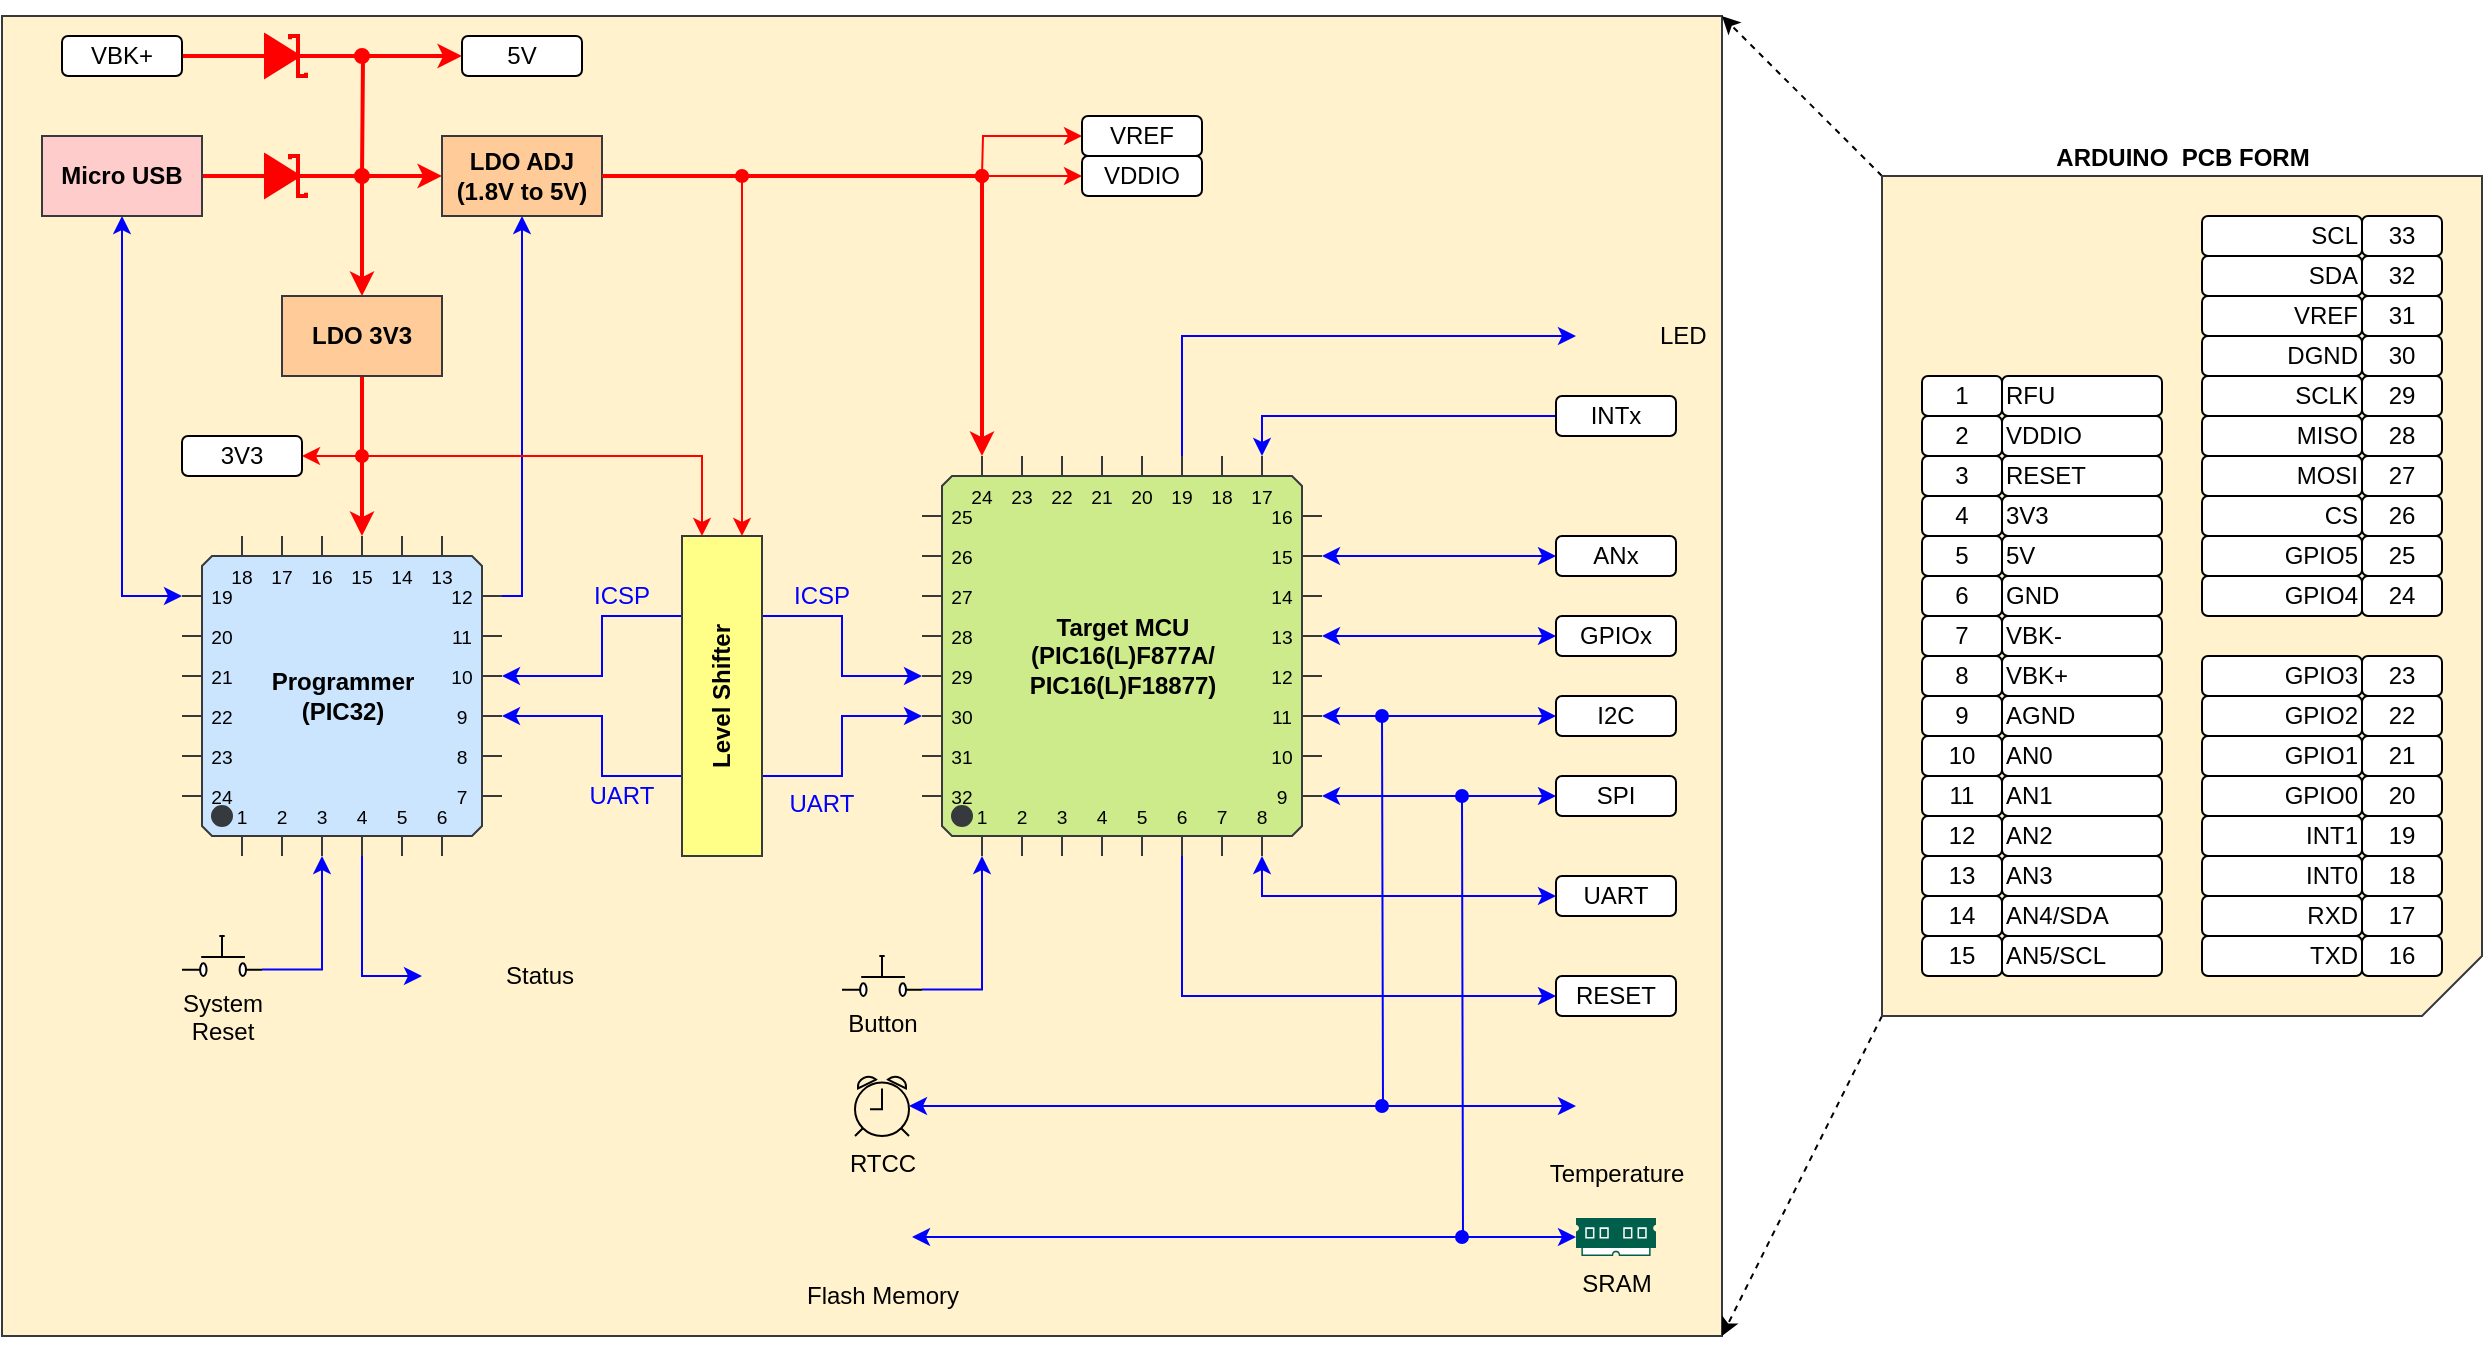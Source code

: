 <mxfile version="14.1.5" type="device"><diagram id="FAWxuf3-GDfkqZyllJHT" name="Page-1"><mxGraphModel dx="1240" dy="786" grid="1" gridSize="10" guides="1" tooltips="1" connect="1" arrows="1" fold="1" page="1" pageScale="1" pageWidth="1654" pageHeight="1169" math="0" shadow="0"><root><mxCell id="0"/><mxCell id="1" parent="0"/><mxCell id="gl0B-3WAw4lFfvfO7_5f-157" value="" style="rounded=0;whiteSpace=wrap;html=1;strokeColor=#36393d;strokeWidth=1;align=center;fillColor=#FFF2CC;" parent="1" vertex="1"><mxGeometry x="20" y="20" width="860" height="660" as="geometry"/></mxCell><mxCell id="gl0B-3WAw4lFfvfO7_5f-158" style="rounded=0;orthogonalLoop=1;jettySize=auto;html=1;exitX=1;exitY=1;exitDx=0;exitDy=0;exitPerimeter=0;entryX=1;entryY=0;entryDx=0;entryDy=0;startArrow=none;startFill=0;endArrow=classic;endFill=1;strokeWidth=1;fontColor=#000000;dashed=1;fillColor=#ffff88;" parent="1" source="gl0B-3WAw4lFfvfO7_5f-81" target="gl0B-3WAw4lFfvfO7_5f-157" edge="1"><mxGeometry relative="1" as="geometry"/></mxCell><mxCell id="gl0B-3WAw4lFfvfO7_5f-160" style="edgeStyle=none;rounded=0;orthogonalLoop=1;jettySize=auto;html=1;exitX=1;exitY=0;exitDx=0;exitDy=0;exitPerimeter=0;entryX=1;entryY=1;entryDx=0;entryDy=0;startArrow=none;startFill=0;endArrow=classic;endFill=1;strokeWidth=1;fontColor=#000000;dashed=1;fillColor=#ffff88;" parent="1" source="gl0B-3WAw4lFfvfO7_5f-81" target="gl0B-3WAw4lFfvfO7_5f-157" edge="1"><mxGeometry relative="1" as="geometry"/></mxCell><mxCell id="gl0B-3WAw4lFfvfO7_5f-81" value="&lt;b&gt;ARDUINO&amp;nbsp; PCB FORM&lt;/b&gt;" style="shape=card;html=1;align=center;rotation=0;strokeColor=#36393d;labelPosition=center;verticalLabelPosition=top;verticalAlign=bottom;horizontal=1;flipV=1;flipH=1;textDirection=rtl;fillColor=#FFF2CC;" parent="1" vertex="1"><mxGeometry x="960" y="100" width="300" height="420" as="geometry"/></mxCell><mxCell id="gl0B-3WAw4lFfvfO7_5f-95" style="edgeStyle=orthogonalEdgeStyle;rounded=0;orthogonalLoop=1;jettySize=auto;html=1;exitX=1;exitY=0;exitDx=0;exitDy=90;exitPerimeter=0;entryX=0;entryY=0.75;entryDx=0;entryDy=0;startArrow=classic;startFill=1;endArrow=none;endFill=0;strokeWidth=1;strokeColor=#0000FF;" parent="1" source="gl0B-3WAw4lFfvfO7_5f-1" target="gl0B-3WAw4lFfvfO7_5f-83" edge="1"><mxGeometry relative="1" as="geometry"><Array as="points"><mxPoint x="320" y="370"/><mxPoint x="320" y="400"/></Array></mxGeometry></mxCell><mxCell id="gl0B-3WAw4lFfvfO7_5f-112" style="edgeStyle=orthogonalEdgeStyle;rounded=0;orthogonalLoop=1;jettySize=auto;html=1;exitX=1;exitY=0;exitDx=0;exitDy=30;exitPerimeter=0;entryX=0.5;entryY=1;entryDx=0;entryDy=0;startArrow=none;startFill=0;endArrow=classic;endFill=1;strokeWidth=1;fontColor=#0000FF;strokeColor=#0000FF;" parent="1" source="gl0B-3WAw4lFfvfO7_5f-1" target="gl0B-3WAw4lFfvfO7_5f-6" edge="1"><mxGeometry relative="1" as="geometry"><Array as="points"><mxPoint x="280" y="310"/></Array></mxGeometry></mxCell><mxCell id="gl0B-3WAw4lFfvfO7_5f-142" style="edgeStyle=orthogonalEdgeStyle;rounded=0;orthogonalLoop=1;jettySize=auto;html=1;exitX=0;exitY=0;exitDx=0;exitDy=30;exitPerimeter=0;entryX=0.5;entryY=1;entryDx=0;entryDy=0;startArrow=classic;startFill=1;endArrow=classic;endFill=1;strokeColor=#0000FF;strokeWidth=1;fontColor=#000000;" parent="1" source="gl0B-3WAw4lFfvfO7_5f-1" target="gl0B-3WAw4lFfvfO7_5f-4" edge="1"><mxGeometry relative="1" as="geometry"/></mxCell><mxCell id="gl0B-3WAw4lFfvfO7_5f-145" style="edgeStyle=orthogonalEdgeStyle;rounded=0;orthogonalLoop=1;jettySize=auto;html=1;exitX=0;exitY=1;exitDx=70;exitDy=0;exitPerimeter=0;entryX=1;entryY=0.84;entryDx=0;entryDy=0;entryPerimeter=0;startArrow=classic;startFill=1;endArrow=none;endFill=0;strokeColor=#0000FF;strokeWidth=1;fontColor=#000000;" parent="1" source="gl0B-3WAw4lFfvfO7_5f-1" target="gl0B-3WAw4lFfvfO7_5f-139" edge="1"><mxGeometry relative="1" as="geometry"/></mxCell><mxCell id="gl0B-3WAw4lFfvfO7_5f-1" value="Programmer&lt;br&gt;(PIC32)" style="shadow=0;dashed=0;align=center;html=1;strokeWidth=1;shape=mxgraph.electrical.logic_gates.qfp_ic;labelNames=a,b,c,d,e,f,g,h,i,j,k,l,m,n,o,p,q,r,s,t,u,v,w,x,y,z,a1,b1,c1,d1,e1,f1,g1,h1,i1,j1,k1,l1,m1,n1;fontStyle=1;flipV=0;flipH=0;fillColor=#cce5ff;strokeColor=#36393d;" parent="1" vertex="1"><mxGeometry x="110" y="280" width="160" height="160" as="geometry"/></mxCell><mxCell id="gl0B-3WAw4lFfvfO7_5f-7" style="edgeStyle=orthogonalEdgeStyle;rounded=0;orthogonalLoop=1;jettySize=auto;html=1;entryX=0;entryY=0.5;entryDx=0;entryDy=0;strokeWidth=2;strokeColor=#FF0000;exitX=1;exitY=0.5;exitDx=0;exitDy=0;exitPerimeter=0;" parent="1" source="gl0B-3WAw4lFfvfO7_5f-105" target="gl0B-3WAw4lFfvfO7_5f-6" edge="1"><mxGeometry relative="1" as="geometry"><mxPoint x="180" y="100" as="sourcePoint"/></mxGeometry></mxCell><mxCell id="gl0B-3WAw4lFfvfO7_5f-107" style="edgeStyle=orthogonalEdgeStyle;rounded=0;orthogonalLoop=1;jettySize=auto;html=1;exitX=1;exitY=0.5;exitDx=0;exitDy=0;entryX=0;entryY=0.5;entryDx=0;entryDy=0;entryPerimeter=0;startArrow=none;startFill=0;endArrow=none;endFill=0;strokeColor=#FF0000;strokeWidth=2;fontColor=#0000FF;" parent="1" source="gl0B-3WAw4lFfvfO7_5f-4" target="gl0B-3WAw4lFfvfO7_5f-105" edge="1"><mxGeometry relative="1" as="geometry"/></mxCell><mxCell id="gl0B-3WAw4lFfvfO7_5f-4" value="Micro USB" style="rounded=0;whiteSpace=wrap;html=1;fontStyle=1;fillColor=#ffcccc;strokeColor=#36393d;" parent="1" vertex="1"><mxGeometry x="40" y="80" width="80" height="40" as="geometry"/></mxCell><mxCell id="gl0B-3WAw4lFfvfO7_5f-8" style="edgeStyle=orthogonalEdgeStyle;rounded=0;orthogonalLoop=1;jettySize=auto;html=1;endArrow=oval;endFill=1;startArrow=classic;startFill=1;strokeColor=#FF0000;strokeWidth=2;" parent="1" source="gl0B-3WAw4lFfvfO7_5f-5" edge="1"><mxGeometry relative="1" as="geometry"><mxPoint x="200" y="100" as="targetPoint"/></mxGeometry></mxCell><mxCell id="gl0B-3WAw4lFfvfO7_5f-86" style="edgeStyle=orthogonalEdgeStyle;rounded=0;orthogonalLoop=1;jettySize=auto;html=1;entryX=0;entryY=0;entryDx=90;entryDy=0;entryPerimeter=0;strokeWidth=2;strokeColor=#FF0000;" parent="1" source="gl0B-3WAw4lFfvfO7_5f-5" target="gl0B-3WAw4lFfvfO7_5f-1" edge="1"><mxGeometry relative="1" as="geometry"/></mxCell><mxCell id="gl0B-3WAw4lFfvfO7_5f-5" value="LDO 3V3" style="rounded=0;whiteSpace=wrap;html=1;fontStyle=1;fillColor=#ffcc99;strokeColor=#36393d;" parent="1" vertex="1"><mxGeometry x="160" y="160" width="80" height="40" as="geometry"/></mxCell><mxCell id="gl0B-3WAw4lFfvfO7_5f-88" style="edgeStyle=orthogonalEdgeStyle;rounded=0;orthogonalLoop=1;jettySize=auto;html=1;entryX=0.75;entryY=0;entryDx=0;entryDy=0;strokeWidth=1;strokeColor=#FF0000;startArrow=oval;startFill=1;" parent="1" target="gl0B-3WAw4lFfvfO7_5f-83" edge="1"><mxGeometry relative="1" as="geometry"><mxPoint x="390" y="100" as="sourcePoint"/><Array as="points"><mxPoint x="390" y="100"/></Array></mxGeometry></mxCell><mxCell id="gl0B-3WAw4lFfvfO7_5f-6" value="LDO ADJ&lt;br&gt;(1.8V to 5V)" style="rounded=0;whiteSpace=wrap;html=1;fontStyle=1;fillColor=#ffcc99;strokeColor=#36393d;" parent="1" vertex="1"><mxGeometry x="240" y="80" width="80" height="40" as="geometry"/></mxCell><mxCell id="gl0B-3WAw4lFfvfO7_5f-9" value="1" style="rounded=1;whiteSpace=wrap;html=1;" parent="1" vertex="1"><mxGeometry x="980" y="200" width="40" height="20" as="geometry"/></mxCell><mxCell id="gl0B-3WAw4lFfvfO7_5f-10" value="2" style="rounded=1;whiteSpace=wrap;html=1;" parent="1" vertex="1"><mxGeometry x="980" y="220" width="40" height="20" as="geometry"/></mxCell><mxCell id="gl0B-3WAw4lFfvfO7_5f-11" value="3" style="rounded=1;whiteSpace=wrap;html=1;" parent="1" vertex="1"><mxGeometry x="980" y="240" width="40" height="20" as="geometry"/></mxCell><mxCell id="gl0B-3WAw4lFfvfO7_5f-12" value="4" style="rounded=1;whiteSpace=wrap;html=1;" parent="1" vertex="1"><mxGeometry x="980" y="260" width="40" height="20" as="geometry"/></mxCell><mxCell id="gl0B-3WAw4lFfvfO7_5f-13" value="5" style="rounded=1;whiteSpace=wrap;html=1;" parent="1" vertex="1"><mxGeometry x="980" y="280" width="40" height="20" as="geometry"/></mxCell><mxCell id="gl0B-3WAw4lFfvfO7_5f-14" value="6" style="rounded=1;whiteSpace=wrap;html=1;" parent="1" vertex="1"><mxGeometry x="980" y="300" width="40" height="20" as="geometry"/></mxCell><mxCell id="gl0B-3WAw4lFfvfO7_5f-15" value="7" style="rounded=1;whiteSpace=wrap;html=1;" parent="1" vertex="1"><mxGeometry x="980" y="320" width="40" height="20" as="geometry"/></mxCell><mxCell id="gl0B-3WAw4lFfvfO7_5f-16" value="8" style="rounded=1;whiteSpace=wrap;html=1;" parent="1" vertex="1"><mxGeometry x="980" y="340" width="40" height="20" as="geometry"/></mxCell><mxCell id="gl0B-3WAw4lFfvfO7_5f-17" value="9" style="rounded=1;whiteSpace=wrap;html=1;" parent="1" vertex="1"><mxGeometry x="980" y="360" width="40" height="20" as="geometry"/></mxCell><mxCell id="gl0B-3WAw4lFfvfO7_5f-18" value="10" style="rounded=1;whiteSpace=wrap;html=1;" parent="1" vertex="1"><mxGeometry x="980" y="380" width="40" height="20" as="geometry"/></mxCell><mxCell id="gl0B-3WAw4lFfvfO7_5f-19" value="11" style="rounded=1;whiteSpace=wrap;html=1;" parent="1" vertex="1"><mxGeometry x="980" y="400" width="40" height="20" as="geometry"/></mxCell><mxCell id="gl0B-3WAw4lFfvfO7_5f-20" value="12" style="rounded=1;whiteSpace=wrap;html=1;" parent="1" vertex="1"><mxGeometry x="980" y="420" width="40" height="20" as="geometry"/></mxCell><mxCell id="gl0B-3WAw4lFfvfO7_5f-21" value="13" style="rounded=1;whiteSpace=wrap;html=1;" parent="1" vertex="1"><mxGeometry x="980" y="440" width="40" height="20" as="geometry"/></mxCell><mxCell id="gl0B-3WAw4lFfvfO7_5f-22" value="14" style="rounded=1;whiteSpace=wrap;html=1;" parent="1" vertex="1"><mxGeometry x="980" y="460" width="40" height="20" as="geometry"/></mxCell><mxCell id="gl0B-3WAw4lFfvfO7_5f-23" value="15" style="rounded=1;whiteSpace=wrap;html=1;" parent="1" vertex="1"><mxGeometry x="980" y="480" width="40" height="20" as="geometry"/></mxCell><mxCell id="gl0B-3WAw4lFfvfO7_5f-24" value="16" style="rounded=1;whiteSpace=wrap;html=1;" parent="1" vertex="1"><mxGeometry x="1200" y="480" width="40" height="20" as="geometry"/></mxCell><mxCell id="gl0B-3WAw4lFfvfO7_5f-25" value="17" style="rounded=1;whiteSpace=wrap;html=1;" parent="1" vertex="1"><mxGeometry x="1200" y="460" width="40" height="20" as="geometry"/></mxCell><mxCell id="gl0B-3WAw4lFfvfO7_5f-26" value="18" style="rounded=1;whiteSpace=wrap;html=1;" parent="1" vertex="1"><mxGeometry x="1200" y="440" width="40" height="20" as="geometry"/></mxCell><mxCell id="gl0B-3WAw4lFfvfO7_5f-27" value="26" style="rounded=1;whiteSpace=wrap;html=1;" parent="1" vertex="1"><mxGeometry x="1200" y="260" width="40" height="20" as="geometry"/></mxCell><mxCell id="gl0B-3WAw4lFfvfO7_5f-28" value="25" style="rounded=1;whiteSpace=wrap;html=1;" parent="1" vertex="1"><mxGeometry x="1200" y="280" width="40" height="20" as="geometry"/></mxCell><mxCell id="gl0B-3WAw4lFfvfO7_5f-29" value="24" style="rounded=1;whiteSpace=wrap;html=1;" parent="1" vertex="1"><mxGeometry x="1200" y="300" width="40" height="20" as="geometry"/></mxCell><mxCell id="gl0B-3WAw4lFfvfO7_5f-30" value="23" style="rounded=1;whiteSpace=wrap;html=1;" parent="1" vertex="1"><mxGeometry x="1200" y="340" width="40" height="20" as="geometry"/></mxCell><mxCell id="gl0B-3WAw4lFfvfO7_5f-31" value="22" style="rounded=1;whiteSpace=wrap;html=1;" parent="1" vertex="1"><mxGeometry x="1200" y="360" width="40" height="20" as="geometry"/></mxCell><mxCell id="gl0B-3WAw4lFfvfO7_5f-32" value="21" style="rounded=1;whiteSpace=wrap;html=1;" parent="1" vertex="1"><mxGeometry x="1200" y="380" width="40" height="20" as="geometry"/></mxCell><mxCell id="gl0B-3WAw4lFfvfO7_5f-33" value="20" style="rounded=1;whiteSpace=wrap;html=1;" parent="1" vertex="1"><mxGeometry x="1200" y="400" width="40" height="20" as="geometry"/></mxCell><mxCell id="gl0B-3WAw4lFfvfO7_5f-34" value="19" style="rounded=1;whiteSpace=wrap;html=1;" parent="1" vertex="1"><mxGeometry x="1200" y="420" width="40" height="20" as="geometry"/></mxCell><mxCell id="gl0B-3WAw4lFfvfO7_5f-38" value="33" style="rounded=1;whiteSpace=wrap;html=1;" parent="1" vertex="1"><mxGeometry x="1200" y="120" width="40" height="20" as="geometry"/></mxCell><mxCell id="gl0B-3WAw4lFfvfO7_5f-39" value="32" style="rounded=1;whiteSpace=wrap;html=1;" parent="1" vertex="1"><mxGeometry x="1200" y="140" width="40" height="20" as="geometry"/></mxCell><mxCell id="gl0B-3WAw4lFfvfO7_5f-40" value="31" style="rounded=1;whiteSpace=wrap;html=1;" parent="1" vertex="1"><mxGeometry x="1200" y="160" width="40" height="20" as="geometry"/></mxCell><mxCell id="gl0B-3WAw4lFfvfO7_5f-41" value="30" style="rounded=1;whiteSpace=wrap;html=1;" parent="1" vertex="1"><mxGeometry x="1200" y="180" width="40" height="20" as="geometry"/></mxCell><mxCell id="gl0B-3WAw4lFfvfO7_5f-42" value="29" style="rounded=1;whiteSpace=wrap;html=1;" parent="1" vertex="1"><mxGeometry x="1200" y="200" width="40" height="20" as="geometry"/></mxCell><mxCell id="gl0B-3WAw4lFfvfO7_5f-43" value="28" style="rounded=1;whiteSpace=wrap;html=1;" parent="1" vertex="1"><mxGeometry x="1200" y="220" width="40" height="20" as="geometry"/></mxCell><mxCell id="gl0B-3WAw4lFfvfO7_5f-44" value="27" style="rounded=1;whiteSpace=wrap;html=1;" parent="1" vertex="1"><mxGeometry x="1200" y="240" width="40" height="20" as="geometry"/></mxCell><mxCell id="gl0B-3WAw4lFfvfO7_5f-48" value="RFU" style="rounded=1;whiteSpace=wrap;html=1;align=left;" parent="1" vertex="1"><mxGeometry x="1020" y="200" width="80" height="20" as="geometry"/></mxCell><mxCell id="gl0B-3WAw4lFfvfO7_5f-49" value="VDDIO" style="rounded=1;whiteSpace=wrap;html=1;align=left;" parent="1" vertex="1"><mxGeometry x="1020" y="220" width="80" height="20" as="geometry"/></mxCell><mxCell id="gl0B-3WAw4lFfvfO7_5f-50" value="RESET" style="rounded=1;whiteSpace=wrap;html=1;align=left;" parent="1" vertex="1"><mxGeometry x="1020" y="240" width="80" height="20" as="geometry"/></mxCell><mxCell id="gl0B-3WAw4lFfvfO7_5f-51" value="3V3" style="rounded=1;whiteSpace=wrap;html=1;align=left;" parent="1" vertex="1"><mxGeometry x="1020" y="260" width="80" height="20" as="geometry"/></mxCell><mxCell id="gl0B-3WAw4lFfvfO7_5f-52" value="5V" style="rounded=1;whiteSpace=wrap;html=1;align=left;" parent="1" vertex="1"><mxGeometry x="1020" y="280" width="80" height="20" as="geometry"/></mxCell><mxCell id="gl0B-3WAw4lFfvfO7_5f-53" value="GND" style="rounded=1;whiteSpace=wrap;html=1;align=left;" parent="1" vertex="1"><mxGeometry x="1020" y="300" width="80" height="20" as="geometry"/></mxCell><mxCell id="gl0B-3WAw4lFfvfO7_5f-54" value="VBK-" style="rounded=1;whiteSpace=wrap;html=1;align=left;" parent="1" vertex="1"><mxGeometry x="1020" y="320" width="80" height="20" as="geometry"/></mxCell><mxCell id="gl0B-3WAw4lFfvfO7_5f-63" value="GPIO3" style="rounded=1;whiteSpace=wrap;html=1;align=right;" parent="1" vertex="1"><mxGeometry x="1120" y="340" width="80" height="20" as="geometry"/></mxCell><mxCell id="gl0B-3WAw4lFfvfO7_5f-64" value="GPIO2" style="rounded=1;whiteSpace=wrap;html=1;align=right;" parent="1" vertex="1"><mxGeometry x="1120" y="360" width="80" height="20" as="geometry"/></mxCell><mxCell id="gl0B-3WAw4lFfvfO7_5f-65" value="GPIO1" style="rounded=1;whiteSpace=wrap;html=1;align=right;" parent="1" vertex="1"><mxGeometry x="1120" y="380" width="80" height="20" as="geometry"/></mxCell><mxCell id="gl0B-3WAw4lFfvfO7_5f-66" value="GPIO0" style="rounded=1;whiteSpace=wrap;html=1;align=right;" parent="1" vertex="1"><mxGeometry x="1120" y="400" width="80" height="20" as="geometry"/></mxCell><mxCell id="gl0B-3WAw4lFfvfO7_5f-67" value="INT1" style="rounded=1;whiteSpace=wrap;html=1;align=right;" parent="1" vertex="1"><mxGeometry x="1120" y="420" width="80" height="20" as="geometry"/></mxCell><mxCell id="gl0B-3WAw4lFfvfO7_5f-68" value="INT0" style="rounded=1;whiteSpace=wrap;html=1;align=right;" parent="1" vertex="1"><mxGeometry x="1120" y="440" width="80" height="20" as="geometry"/></mxCell><mxCell id="gl0B-3WAw4lFfvfO7_5f-69" value="RXD" style="rounded=1;whiteSpace=wrap;html=1;align=right;" parent="1" vertex="1"><mxGeometry x="1120" y="460" width="80" height="20" as="geometry"/></mxCell><mxCell id="gl0B-3WAw4lFfvfO7_5f-70" value="TXD" style="rounded=1;whiteSpace=wrap;html=1;align=right;" parent="1" vertex="1"><mxGeometry x="1120" y="480" width="80" height="20" as="geometry"/></mxCell><mxCell id="gl0B-3WAw4lFfvfO7_5f-71" value="VREF" style="rounded=1;whiteSpace=wrap;html=1;align=right;" parent="1" vertex="1"><mxGeometry x="1120" y="160" width="80" height="20" as="geometry"/></mxCell><mxCell id="gl0B-3WAw4lFfvfO7_5f-72" value="DGND" style="rounded=1;whiteSpace=wrap;html=1;align=right;" parent="1" vertex="1"><mxGeometry x="1120" y="180" width="80" height="20" as="geometry"/></mxCell><mxCell id="gl0B-3WAw4lFfvfO7_5f-73" value="SCLK" style="rounded=1;whiteSpace=wrap;html=1;align=right;" parent="1" vertex="1"><mxGeometry x="1120" y="200" width="80" height="20" as="geometry"/></mxCell><mxCell id="gl0B-3WAw4lFfvfO7_5f-74" value="MISO" style="rounded=1;whiteSpace=wrap;html=1;align=right;" parent="1" vertex="1"><mxGeometry x="1120" y="220" width="80" height="20" as="geometry"/></mxCell><mxCell id="gl0B-3WAw4lFfvfO7_5f-75" value="MOSI" style="rounded=1;whiteSpace=wrap;html=1;align=right;" parent="1" vertex="1"><mxGeometry x="1120" y="240" width="80" height="20" as="geometry"/></mxCell><mxCell id="gl0B-3WAw4lFfvfO7_5f-76" value="CS" style="rounded=1;whiteSpace=wrap;html=1;align=right;" parent="1" vertex="1"><mxGeometry x="1120" y="260" width="80" height="20" as="geometry"/></mxCell><mxCell id="gl0B-3WAw4lFfvfO7_5f-77" value="GPIO5" style="rounded=1;whiteSpace=wrap;html=1;align=right;" parent="1" vertex="1"><mxGeometry x="1120" y="280" width="80" height="20" as="geometry"/></mxCell><mxCell id="gl0B-3WAw4lFfvfO7_5f-78" value="GPIO4" style="rounded=1;whiteSpace=wrap;html=1;align=right;" parent="1" vertex="1"><mxGeometry x="1120" y="300" width="80" height="20" as="geometry"/></mxCell><mxCell id="gl0B-3WAw4lFfvfO7_5f-79" value="SCL" style="rounded=1;whiteSpace=wrap;html=1;align=right;" parent="1" vertex="1"><mxGeometry x="1120" y="120" width="80" height="20" as="geometry"/></mxCell><mxCell id="gl0B-3WAw4lFfvfO7_5f-80" value="SDA" style="rounded=1;whiteSpace=wrap;html=1;align=right;" parent="1" vertex="1"><mxGeometry x="1120" y="140" width="80" height="20" as="geometry"/></mxCell><mxCell id="gl0B-3WAw4lFfvfO7_5f-89" style="edgeStyle=orthogonalEdgeStyle;rounded=0;orthogonalLoop=1;jettySize=auto;html=1;exitX=0;exitY=0;exitDx=30;exitDy=0;exitPerimeter=0;endArrow=none;endFill=0;startArrow=classic;startFill=1;strokeWidth=2;strokeColor=#FF0000;entryX=1;entryY=0.5;entryDx=0;entryDy=0;" parent="1" source="gl0B-3WAw4lFfvfO7_5f-82" target="gl0B-3WAw4lFfvfO7_5f-6" edge="1"><mxGeometry relative="1" as="geometry"><mxPoint x="410" y="100" as="targetPoint"/><Array as="points"><mxPoint x="510" y="100"/></Array></mxGeometry></mxCell><mxCell id="gl0B-3WAw4lFfvfO7_5f-97" style="edgeStyle=orthogonalEdgeStyle;rounded=0;orthogonalLoop=1;jettySize=auto;html=1;exitX=0;exitY=0;exitDx=0;exitDy=110;exitPerimeter=0;entryX=1;entryY=0.25;entryDx=0;entryDy=0;startArrow=classic;startFill=1;endArrow=none;endFill=0;strokeWidth=1;strokeColor=#0000FF;" parent="1" source="gl0B-3WAw4lFfvfO7_5f-82" target="gl0B-3WAw4lFfvfO7_5f-83" edge="1"><mxGeometry relative="1" as="geometry"><Array as="points"><mxPoint x="440" y="350"/><mxPoint x="440" y="320"/></Array></mxGeometry></mxCell><mxCell id="gl0B-3WAw4lFfvfO7_5f-119" style="edgeStyle=orthogonalEdgeStyle;rounded=0;orthogonalLoop=1;jettySize=auto;html=1;exitX=1;exitY=0;exitDx=0;exitDy=170;exitPerimeter=0;entryX=0;entryY=0.5;entryDx=0;entryDy=0;startArrow=classic;startFill=1;endArrow=classic;endFill=1;strokeColor=#0000FF;strokeWidth=1;fontColor=#0000FF;" parent="1" source="gl0B-3WAw4lFfvfO7_5f-82" target="gl0B-3WAw4lFfvfO7_5f-118" edge="1"><mxGeometry relative="1" as="geometry"/></mxCell><mxCell id="gl0B-3WAw4lFfvfO7_5f-120" style="edgeStyle=orthogonalEdgeStyle;rounded=0;orthogonalLoop=1;jettySize=auto;html=1;exitX=1;exitY=0;exitDx=0;exitDy=130;exitPerimeter=0;entryX=0;entryY=0.5;entryDx=0;entryDy=0;startArrow=classic;startFill=1;endArrow=classic;endFill=1;strokeColor=#0000FF;strokeWidth=1;fontColor=#0000FF;" parent="1" source="gl0B-3WAw4lFfvfO7_5f-82" target="gl0B-3WAw4lFfvfO7_5f-117" edge="1"><mxGeometry relative="1" as="geometry"/></mxCell><mxCell id="gl0B-3WAw4lFfvfO7_5f-121" style="edgeStyle=orthogonalEdgeStyle;rounded=0;orthogonalLoop=1;jettySize=auto;html=1;exitX=1;exitY=0;exitDx=0;exitDy=90;exitPerimeter=0;entryX=0;entryY=0.5;entryDx=0;entryDy=0;startArrow=classic;startFill=1;endArrow=classic;endFill=1;strokeColor=#0000FF;strokeWidth=1;fontColor=#0000FF;" parent="1" source="gl0B-3WAw4lFfvfO7_5f-82" target="gl0B-3WAw4lFfvfO7_5f-116" edge="1"><mxGeometry relative="1" as="geometry"/></mxCell><mxCell id="gl0B-3WAw4lFfvfO7_5f-122" style="edgeStyle=orthogonalEdgeStyle;rounded=0;orthogonalLoop=1;jettySize=auto;html=1;exitX=1;exitY=0;exitDx=0;exitDy=50;exitPerimeter=0;entryX=0;entryY=0.5;entryDx=0;entryDy=0;startArrow=classic;startFill=1;endArrow=classic;endFill=1;strokeColor=#0000FF;strokeWidth=1;fontColor=#0000FF;" parent="1" source="gl0B-3WAw4lFfvfO7_5f-82" target="gl0B-3WAw4lFfvfO7_5f-115" edge="1"><mxGeometry relative="1" as="geometry"/></mxCell><mxCell id="gl0B-3WAw4lFfvfO7_5f-123" style="edgeStyle=orthogonalEdgeStyle;rounded=0;orthogonalLoop=1;jettySize=auto;html=1;exitX=0;exitY=1;exitDx=170;exitDy=0;exitPerimeter=0;entryX=0;entryY=0.5;entryDx=0;entryDy=0;startArrow=classic;startFill=1;endArrow=classic;endFill=1;strokeColor=#0000FF;strokeWidth=1;fontColor=#0000FF;" parent="1" source="gl0B-3WAw4lFfvfO7_5f-82" target="gl0B-3WAw4lFfvfO7_5f-113" edge="1"><mxGeometry relative="1" as="geometry"/></mxCell><mxCell id="gl0B-3WAw4lFfvfO7_5f-124" style="edgeStyle=orthogonalEdgeStyle;rounded=0;orthogonalLoop=1;jettySize=auto;html=1;exitX=0;exitY=0;exitDx=170;exitDy=0;exitPerimeter=0;entryX=0;entryY=0.5;entryDx=0;entryDy=0;startArrow=classic;startFill=1;endArrow=none;endFill=0;strokeColor=#0000FF;strokeWidth=1;fontColor=#0000FF;" parent="1" source="gl0B-3WAw4lFfvfO7_5f-82" target="gl0B-3WAw4lFfvfO7_5f-114" edge="1"><mxGeometry relative="1" as="geometry"/></mxCell><mxCell id="gl0B-3WAw4lFfvfO7_5f-82" value="Target MCU&lt;br&gt;(PIC16(L)F877A/&lt;br&gt;PIC16(L)F18877)" style="shadow=0;dashed=0;align=center;html=1;strokeWidth=1;shape=mxgraph.electrical.logic_gates.qfp_ic;labelNames=a,b,c,d,e,f,g,h,i,j,k,l,m,n,o,p,q,r,s,t,u,v,w,x,y,z,a1,b1,c1,d1,e1,f1,g1,h1,i1,j1,k1,l1,m1,n1;fontStyle=1;fillColor=#cdeb8b;strokeColor=#36393d;" parent="1" vertex="1"><mxGeometry x="480" y="240" width="200" height="200" as="geometry"/></mxCell><mxCell id="gl0B-3WAw4lFfvfO7_5f-87" style="edgeStyle=orthogonalEdgeStyle;rounded=0;orthogonalLoop=1;jettySize=auto;html=1;exitX=0.25;exitY=0;exitDx=0;exitDy=0;endArrow=oval;endFill=1;startArrow=classic;startFill=1;strokeWidth=1;strokeColor=#FF0000;" parent="1" source="gl0B-3WAw4lFfvfO7_5f-83" edge="1"><mxGeometry relative="1" as="geometry"><mxPoint x="200" y="240" as="targetPoint"/><Array as="points"><mxPoint x="370" y="240"/></Array></mxGeometry></mxCell><mxCell id="gl0B-3WAw4lFfvfO7_5f-94" style="edgeStyle=orthogonalEdgeStyle;rounded=0;orthogonalLoop=1;jettySize=auto;html=1;exitX=0;exitY=0.25;exitDx=0;exitDy=0;entryX=1;entryY=0;entryDx=0;entryDy=70;entryPerimeter=0;startArrow=none;startFill=0;endArrow=classic;endFill=1;strokeWidth=1;strokeColor=#0000FF;" parent="1" source="gl0B-3WAw4lFfvfO7_5f-83" target="gl0B-3WAw4lFfvfO7_5f-1" edge="1"><mxGeometry relative="1" as="geometry"><Array as="points"><mxPoint x="320" y="320"/><mxPoint x="320" y="350"/></Array></mxGeometry></mxCell><mxCell id="gl0B-3WAw4lFfvfO7_5f-96" style="edgeStyle=orthogonalEdgeStyle;rounded=0;orthogonalLoop=1;jettySize=auto;html=1;exitX=1;exitY=0.75;exitDx=0;exitDy=0;entryX=0;entryY=0;entryDx=0;entryDy=130;entryPerimeter=0;startArrow=none;startFill=0;endArrow=classic;endFill=1;strokeWidth=1;strokeColor=#0000FF;" parent="1" source="gl0B-3WAw4lFfvfO7_5f-83" target="gl0B-3WAw4lFfvfO7_5f-82" edge="1"><mxGeometry relative="1" as="geometry"><Array as="points"><mxPoint x="440" y="400"/><mxPoint x="440" y="370"/></Array></mxGeometry></mxCell><mxCell id="gl0B-3WAw4lFfvfO7_5f-83" value="Level Shifter" style="rounded=0;whiteSpace=wrap;html=1;fontStyle=1;horizontal=0;fillColor=#ffff88;strokeColor=#36393d;" parent="1" vertex="1"><mxGeometry x="360" y="280" width="40" height="160" as="geometry"/></mxCell><mxCell id="gl0B-3WAw4lFfvfO7_5f-92" style="edgeStyle=orthogonalEdgeStyle;rounded=0;orthogonalLoop=1;jettySize=auto;html=1;endArrow=oval;endFill=1;startArrow=classic;startFill=1;strokeWidth=1;strokeColor=#FF0000;" parent="1" source="gl0B-3WAw4lFfvfO7_5f-90" edge="1"><mxGeometry relative="1" as="geometry"><mxPoint x="510" y="100" as="targetPoint"/></mxGeometry></mxCell><mxCell id="gl0B-3WAw4lFfvfO7_5f-90" value="VDDIO" style="rounded=1;whiteSpace=wrap;html=1;align=center;" parent="1" vertex="1"><mxGeometry x="560" y="90" width="60" height="20" as="geometry"/></mxCell><mxCell id="gl0B-3WAw4lFfvfO7_5f-93" style="edgeStyle=orthogonalEdgeStyle;rounded=0;orthogonalLoop=1;jettySize=auto;html=1;endArrow=oval;endFill=1;startArrow=classic;startFill=1;strokeWidth=1;strokeColor=#FF0000;" parent="1" source="gl0B-3WAw4lFfvfO7_5f-91" edge="1"><mxGeometry relative="1" as="geometry"><mxPoint x="510" y="100" as="targetPoint"/></mxGeometry></mxCell><mxCell id="gl0B-3WAw4lFfvfO7_5f-91" value="VREF" style="rounded=1;whiteSpace=wrap;html=1;align=center;" parent="1" vertex="1"><mxGeometry x="560" y="70" width="60" height="20" as="geometry"/></mxCell><mxCell id="gl0B-3WAw4lFfvfO7_5f-98" value="ICSP" style="text;html=1;strokeColor=none;fillColor=none;align=center;verticalAlign=middle;whiteSpace=wrap;rounded=0;fontColor=#0000FF;" parent="1" vertex="1"><mxGeometry x="310" y="300" width="40" height="20" as="geometry"/></mxCell><mxCell id="gl0B-3WAw4lFfvfO7_5f-99" value="UART" style="text;html=1;strokeColor=none;fillColor=none;align=center;verticalAlign=middle;whiteSpace=wrap;rounded=0;fontColor=#0000FF;" parent="1" vertex="1"><mxGeometry x="310" y="400" width="40" height="20" as="geometry"/></mxCell><mxCell id="gl0B-3WAw4lFfvfO7_5f-100" value="UART" style="text;html=1;strokeColor=none;fillColor=none;align=center;verticalAlign=middle;whiteSpace=wrap;rounded=0;fontColor=#0000FF;" parent="1" vertex="1"><mxGeometry x="410" y="404" width="40" height="20" as="geometry"/></mxCell><mxCell id="gl0B-3WAw4lFfvfO7_5f-101" value="ICSP" style="text;html=1;strokeColor=none;fillColor=none;align=center;verticalAlign=middle;whiteSpace=wrap;rounded=0;fontColor=#0000FF;" parent="1" vertex="1"><mxGeometry x="410" y="300" width="40" height="20" as="geometry"/></mxCell><mxCell id="gl0B-3WAw4lFfvfO7_5f-103" style="edgeStyle=orthogonalEdgeStyle;rounded=0;orthogonalLoop=1;jettySize=auto;html=1;startArrow=classic;startFill=1;endArrow=none;endFill=0;strokeWidth=1;fontColor=#0000FF;strokeColor=#FF0000;" parent="1" source="gl0B-3WAw4lFfvfO7_5f-102" edge="1"><mxGeometry relative="1" as="geometry"><mxPoint x="200" y="240" as="targetPoint"/></mxGeometry></mxCell><mxCell id="gl0B-3WAw4lFfvfO7_5f-102" value="3V3" style="rounded=1;whiteSpace=wrap;html=1;align=center;" parent="1" vertex="1"><mxGeometry x="110" y="230" width="60" height="20" as="geometry"/></mxCell><mxCell id="gl0B-3WAw4lFfvfO7_5f-111" style="edgeStyle=orthogonalEdgeStyle;rounded=0;orthogonalLoop=1;jettySize=auto;html=1;startArrow=classic;startFill=1;endArrow=oval;endFill=1;strokeColor=#FF0000;strokeWidth=2;fontColor=#0000FF;" parent="1" source="gl0B-3WAw4lFfvfO7_5f-104" edge="1"><mxGeometry relative="1" as="geometry"><mxPoint x="200" y="40.0" as="targetPoint"/></mxGeometry></mxCell><mxCell id="gl0B-3WAw4lFfvfO7_5f-104" value="5V" style="rounded=1;whiteSpace=wrap;html=1;align=center;" parent="1" vertex="1"><mxGeometry x="250" y="30" width="60" height="20" as="geometry"/></mxCell><mxCell id="gl0B-3WAw4lFfvfO7_5f-105" value="" style="pointerEvents=1;fillColor=strokeColor;verticalLabelPosition=bottom;shadow=0;dashed=0;align=center;html=1;verticalAlign=top;shape=mxgraph.electrical.diodes.schottky_diode;fontColor=#0000FF;strokeWidth=2;strokeColor=#FF0000;" parent="1" vertex="1"><mxGeometry x="140" y="90" width="40" height="20" as="geometry"/></mxCell><mxCell id="gl0B-3WAw4lFfvfO7_5f-108" style="edgeStyle=orthogonalEdgeStyle;rounded=0;orthogonalLoop=1;jettySize=auto;html=1;startArrow=none;startFill=0;endArrow=none;endFill=0;strokeColor=#FF0000;strokeWidth=2;fontColor=#0000FF;" parent="1" source="gl0B-3WAw4lFfvfO7_5f-106" edge="1"><mxGeometry relative="1" as="geometry"><mxPoint x="200" y="100" as="targetPoint"/></mxGeometry></mxCell><mxCell id="gl0B-3WAw4lFfvfO7_5f-106" value="" style="pointerEvents=1;fillColor=strokeColor;verticalLabelPosition=bottom;shadow=0;dashed=0;align=center;html=1;verticalAlign=top;shape=mxgraph.electrical.diodes.schottky_diode;fontColor=#0000FF;strokeWidth=2;strokeColor=#FF0000;" parent="1" vertex="1"><mxGeometry x="140" y="30" width="40" height="20" as="geometry"/></mxCell><mxCell id="gl0B-3WAw4lFfvfO7_5f-110" style="edgeStyle=orthogonalEdgeStyle;rounded=0;orthogonalLoop=1;jettySize=auto;html=1;entryX=0;entryY=0.5;entryDx=0;entryDy=0;entryPerimeter=0;startArrow=none;startFill=0;endArrow=none;endFill=0;strokeColor=#FF0000;strokeWidth=2;fontColor=#0000FF;" parent="1" source="gl0B-3WAw4lFfvfO7_5f-109" target="gl0B-3WAw4lFfvfO7_5f-106" edge="1"><mxGeometry relative="1" as="geometry"/></mxCell><mxCell id="gl0B-3WAw4lFfvfO7_5f-109" value="VBK+" style="rounded=1;whiteSpace=wrap;html=1;align=center;" parent="1" vertex="1"><mxGeometry x="50" y="30" width="60" height="20" as="geometry"/></mxCell><mxCell id="gl0B-3WAw4lFfvfO7_5f-113" value="UART" style="rounded=1;whiteSpace=wrap;html=1;align=center;" parent="1" vertex="1"><mxGeometry x="797" y="450" width="60" height="20" as="geometry"/></mxCell><mxCell id="gl0B-3WAw4lFfvfO7_5f-114" value="INTx" style="rounded=1;whiteSpace=wrap;html=1;align=center;" parent="1" vertex="1"><mxGeometry x="797" y="210" width="60" height="20" as="geometry"/></mxCell><mxCell id="gl0B-3WAw4lFfvfO7_5f-115" value="ANx" style="rounded=1;whiteSpace=wrap;html=1;align=center;" parent="1" vertex="1"><mxGeometry x="797" y="280" width="60" height="20" as="geometry"/></mxCell><mxCell id="gl0B-3WAw4lFfvfO7_5f-116" value="GPIOx" style="rounded=1;whiteSpace=wrap;html=1;align=center;" parent="1" vertex="1"><mxGeometry x="797" y="320" width="60" height="20" as="geometry"/></mxCell><mxCell id="gl0B-3WAw4lFfvfO7_5f-117" value="I2C" style="rounded=1;whiteSpace=wrap;html=1;align=center;" parent="1" vertex="1"><mxGeometry x="797" y="360" width="60" height="20" as="geometry"/></mxCell><mxCell id="gl0B-3WAw4lFfvfO7_5f-118" value="SPI" style="rounded=1;whiteSpace=wrap;html=1;align=center;" parent="1" vertex="1"><mxGeometry x="797" y="400" width="60" height="20" as="geometry"/></mxCell><mxCell id="gl0B-3WAw4lFfvfO7_5f-128" style="edgeStyle=orthogonalEdgeStyle;rounded=0;orthogonalLoop=1;jettySize=auto;html=1;exitX=1;exitY=0.84;exitDx=0;exitDy=0;exitPerimeter=0;entryX=0;entryY=1;entryDx=30;entryDy=0;entryPerimeter=0;startArrow=none;startFill=0;endArrow=classic;endFill=1;strokeColor=#0000FF;strokeWidth=1;fontColor=#000000;" parent="1" source="gl0B-3WAw4lFfvfO7_5f-125" target="gl0B-3WAw4lFfvfO7_5f-82" edge="1"><mxGeometry relative="1" as="geometry"/></mxCell><mxCell id="gl0B-3WAw4lFfvfO7_5f-125" value="Button" style="pointerEvents=1;verticalLabelPosition=bottom;shadow=0;dashed=0;align=center;html=1;verticalAlign=top;shape=mxgraph.electrical.electro-mechanical.push_switch_no;strokeWidth=1;" parent="1" vertex="1"><mxGeometry x="440" y="490" width="40" height="20" as="geometry"/></mxCell><mxCell id="gl0B-3WAw4lFfvfO7_5f-127" style="edgeStyle=orthogonalEdgeStyle;rounded=0;orthogonalLoop=1;jettySize=auto;html=1;entryX=0;entryY=1;entryDx=130;entryDy=0;entryPerimeter=0;startArrow=classic;startFill=1;endArrow=none;endFill=0;strokeColor=#0000FF;strokeWidth=1;fontColor=#0000FF;" parent="1" source="gl0B-3WAw4lFfvfO7_5f-126" target="gl0B-3WAw4lFfvfO7_5f-82" edge="1"><mxGeometry relative="1" as="geometry"/></mxCell><mxCell id="gl0B-3WAw4lFfvfO7_5f-126" value="RESET" style="rounded=1;whiteSpace=wrap;html=1;align=center;" parent="1" vertex="1"><mxGeometry x="797" y="500" width="60" height="20" as="geometry"/></mxCell><mxCell id="gl0B-3WAw4lFfvfO7_5f-130" style="edgeStyle=orthogonalEdgeStyle;rounded=0;orthogonalLoop=1;jettySize=auto;html=1;exitX=0;exitY=0.5;exitDx=0;exitDy=0;entryX=0;entryY=0;entryDx=130;entryDy=0;entryPerimeter=0;startArrow=classic;startFill=1;endArrow=none;endFill=0;strokeColor=#0000FF;strokeWidth=1;fontColor=#000000;" parent="1" source="gl0B-3WAw4lFfvfO7_5f-146" target="gl0B-3WAw4lFfvfO7_5f-82" edge="1"><mxGeometry relative="1" as="geometry"><mxPoint x="730.0" y="161.4" as="sourcePoint"/></mxGeometry></mxCell><mxCell id="gl0B-3WAw4lFfvfO7_5f-131" value="AN5/SCL" style="rounded=1;whiteSpace=wrap;html=1;align=left;" parent="1" vertex="1"><mxGeometry x="1020" y="480" width="80" height="20" as="geometry"/></mxCell><mxCell id="gl0B-3WAw4lFfvfO7_5f-132" value="AN4/SDA" style="rounded=1;whiteSpace=wrap;html=1;align=left;" parent="1" vertex="1"><mxGeometry x="1020" y="460" width="80" height="20" as="geometry"/></mxCell><mxCell id="gl0B-3WAw4lFfvfO7_5f-133" value="AN3" style="rounded=1;whiteSpace=wrap;html=1;align=left;" parent="1" vertex="1"><mxGeometry x="1020" y="440" width="80" height="20" as="geometry"/></mxCell><mxCell id="gl0B-3WAw4lFfvfO7_5f-134" value="AN2" style="rounded=1;whiteSpace=wrap;html=1;align=left;" parent="1" vertex="1"><mxGeometry x="1020" y="420" width="80" height="20" as="geometry"/></mxCell><mxCell id="gl0B-3WAw4lFfvfO7_5f-135" value="AN1" style="rounded=1;whiteSpace=wrap;html=1;align=left;" parent="1" vertex="1"><mxGeometry x="1020" y="400" width="80" height="20" as="geometry"/></mxCell><mxCell id="gl0B-3WAw4lFfvfO7_5f-136" value="AN0" style="rounded=1;whiteSpace=wrap;html=1;align=left;" parent="1" vertex="1"><mxGeometry x="1020" y="380" width="80" height="20" as="geometry"/></mxCell><mxCell id="gl0B-3WAw4lFfvfO7_5f-137" value="AGND" style="rounded=1;whiteSpace=wrap;html=1;align=left;" parent="1" vertex="1"><mxGeometry x="1020" y="360" width="80" height="20" as="geometry"/></mxCell><mxCell id="gl0B-3WAw4lFfvfO7_5f-138" value="VBK+" style="rounded=1;whiteSpace=wrap;html=1;align=left;" parent="1" vertex="1"><mxGeometry x="1020" y="340" width="80" height="20" as="geometry"/></mxCell><mxCell id="gl0B-3WAw4lFfvfO7_5f-139" value="System&lt;br&gt;Reset" style="pointerEvents=1;verticalLabelPosition=bottom;shadow=0;dashed=0;align=center;html=1;verticalAlign=top;shape=mxgraph.electrical.electro-mechanical.push_switch_no;strokeWidth=1;" parent="1" vertex="1"><mxGeometry x="110" y="480" width="40" height="20" as="geometry"/></mxCell><mxCell id="gl0B-3WAw4lFfvfO7_5f-143" style="edgeStyle=orthogonalEdgeStyle;rounded=0;orthogonalLoop=1;jettySize=auto;html=1;entryX=0;entryY=1;entryDx=90;entryDy=0;entryPerimeter=0;startArrow=classic;startFill=1;endArrow=none;endFill=0;strokeColor=#0000FF;strokeWidth=1;fontColor=#000000;exitX=0;exitY=0.5;exitDx=0;exitDy=0;" parent="1" source="gl0B-3WAw4lFfvfO7_5f-147" target="gl0B-3WAw4lFfvfO7_5f-1" edge="1"><mxGeometry relative="1" as="geometry"><mxPoint x="230" y="501.4" as="sourcePoint"/></mxGeometry></mxCell><mxCell id="gl0B-3WAw4lFfvfO7_5f-146" value="LED" style="shape=image;html=1;verticalAlign=middle;verticalLabelPosition=middle;labelBackgroundColor=none;imageAspect=0;aspect=fixed;image=https://cdn2.iconfinder.com/data/icons/electronic-13/480/6-electronic-led-icon-2-128.png;strokeColor=#000000;strokeWidth=1;fontColor=#000000;align=left;flipH=1;labelPosition=right;" parent="1" vertex="1"><mxGeometry x="807" y="160" width="40" height="40" as="geometry"/></mxCell><mxCell id="gl0B-3WAw4lFfvfO7_5f-147" value="Status" style="shape=image;html=1;verticalAlign=middle;verticalLabelPosition=middle;labelBackgroundColor=none;imageAspect=0;aspect=fixed;image=https://cdn2.iconfinder.com/data/icons/electronic-13/480/6-electronic-led-icon-2-128.png;strokeColor=#000000;strokeWidth=1;fontColor=#000000;align=left;flipH=1;labelPosition=right;" parent="1" vertex="1"><mxGeometry x="230" y="480" width="40" height="40" as="geometry"/></mxCell><mxCell id="gl0B-3WAw4lFfvfO7_5f-153" style="edgeStyle=orthogonalEdgeStyle;rounded=0;orthogonalLoop=1;jettySize=auto;html=1;startArrow=classic;startFill=1;endArrow=oval;endFill=1;strokeColor=#0000FF;strokeWidth=1;fontColor=#000000;" parent="1" source="gl0B-3WAw4lFfvfO7_5f-148" edge="1"><mxGeometry relative="1" as="geometry"><mxPoint x="710" y="370" as="targetPoint"/></mxGeometry></mxCell><mxCell id="gl0B-3WAw4lFfvfO7_5f-148" value="RTCC" style="html=1;verticalLabelPosition=bottom;align=center;labelBackgroundColor=none;verticalAlign=top;strokeWidth=1;shadow=0;dashed=0;shape=mxgraph.ios7.icons.alarm_clock;fontColor=#000000;fillColor=none;" parent="1" vertex="1"><mxGeometry x="446.5" y="550" width="27" height="30" as="geometry"/></mxCell><mxCell id="gl0B-3WAw4lFfvfO7_5f-155" style="edgeStyle=orthogonalEdgeStyle;rounded=0;orthogonalLoop=1;jettySize=auto;html=1;startArrow=classic;startFill=1;endArrow=oval;endFill=1;strokeColor=#0000FF;strokeWidth=1;fontColor=#000000;" parent="1" source="gl0B-3WAw4lFfvfO7_5f-149" edge="1"><mxGeometry relative="1" as="geometry"><mxPoint x="710" y="565" as="targetPoint"/></mxGeometry></mxCell><mxCell id="gl0B-3WAw4lFfvfO7_5f-149" value="Temperature" style="shape=image;html=1;verticalAlign=top;verticalLabelPosition=bottom;labelBackgroundColor=none;imageAspect=0;aspect=fixed;image=https://cdn2.iconfinder.com/data/icons/3d-printing-line/96/Print_Nozzle_Temp_SVG-128.png;strokeColor=#000000;strokeWidth=1;fontColor=#000000;align=center;" parent="1" vertex="1"><mxGeometry x="807" y="545" width="40" height="40" as="geometry"/></mxCell><mxCell id="Z1SFrd-gcWERXJFFS6Gb-4" style="edgeStyle=orthogonalEdgeStyle;rounded=0;orthogonalLoop=1;jettySize=auto;html=1;endArrow=oval;endFill=1;strokeColor=#0000FF;startArrow=classic;startFill=1;" edge="1" parent="1" source="gl0B-3WAw4lFfvfO7_5f-151"><mxGeometry relative="1" as="geometry"><mxPoint x="750" y="410" as="targetPoint"/></mxGeometry></mxCell><mxCell id="gl0B-3WAw4lFfvfO7_5f-151" value="Flash Memory" style="shape=image;html=1;verticalAlign=top;verticalLabelPosition=bottom;labelBackgroundColor=none;imageAspect=0;aspect=fixed;image=https://cdn3.iconfinder.com/data/icons/device-and-technologi-1/32/memory_card_usb_flash_drive_-128.png;strokeColor=#000000;strokeWidth=1;fontColor=#000000;align=center;" parent="1" vertex="1"><mxGeometry x="445" y="615.5" width="30" height="30" as="geometry"/></mxCell><mxCell id="Z1SFrd-gcWERXJFFS6Gb-5" style="edgeStyle=orthogonalEdgeStyle;rounded=0;orthogonalLoop=1;jettySize=auto;html=1;endArrow=oval;endFill=1;strokeColor=#0000FF;startArrow=classic;startFill=1;" edge="1" parent="1" source="Z1SFrd-gcWERXJFFS6Gb-1"><mxGeometry relative="1" as="geometry"><mxPoint x="750" y="630.5" as="targetPoint"/></mxGeometry></mxCell><mxCell id="Z1SFrd-gcWERXJFFS6Gb-1" value="SRAM" style="pointerEvents=1;shadow=0;dashed=0;html=1;strokeColor=none;fillColor=#005F4B;labelPosition=center;verticalLabelPosition=bottom;verticalAlign=top;align=center;outlineConnect=0;shape=mxgraph.veeam2.ram;" vertex="1" parent="1"><mxGeometry x="807" y="621" width="40" height="19" as="geometry"/></mxCell></root></mxGraphModel></diagram></mxfile>